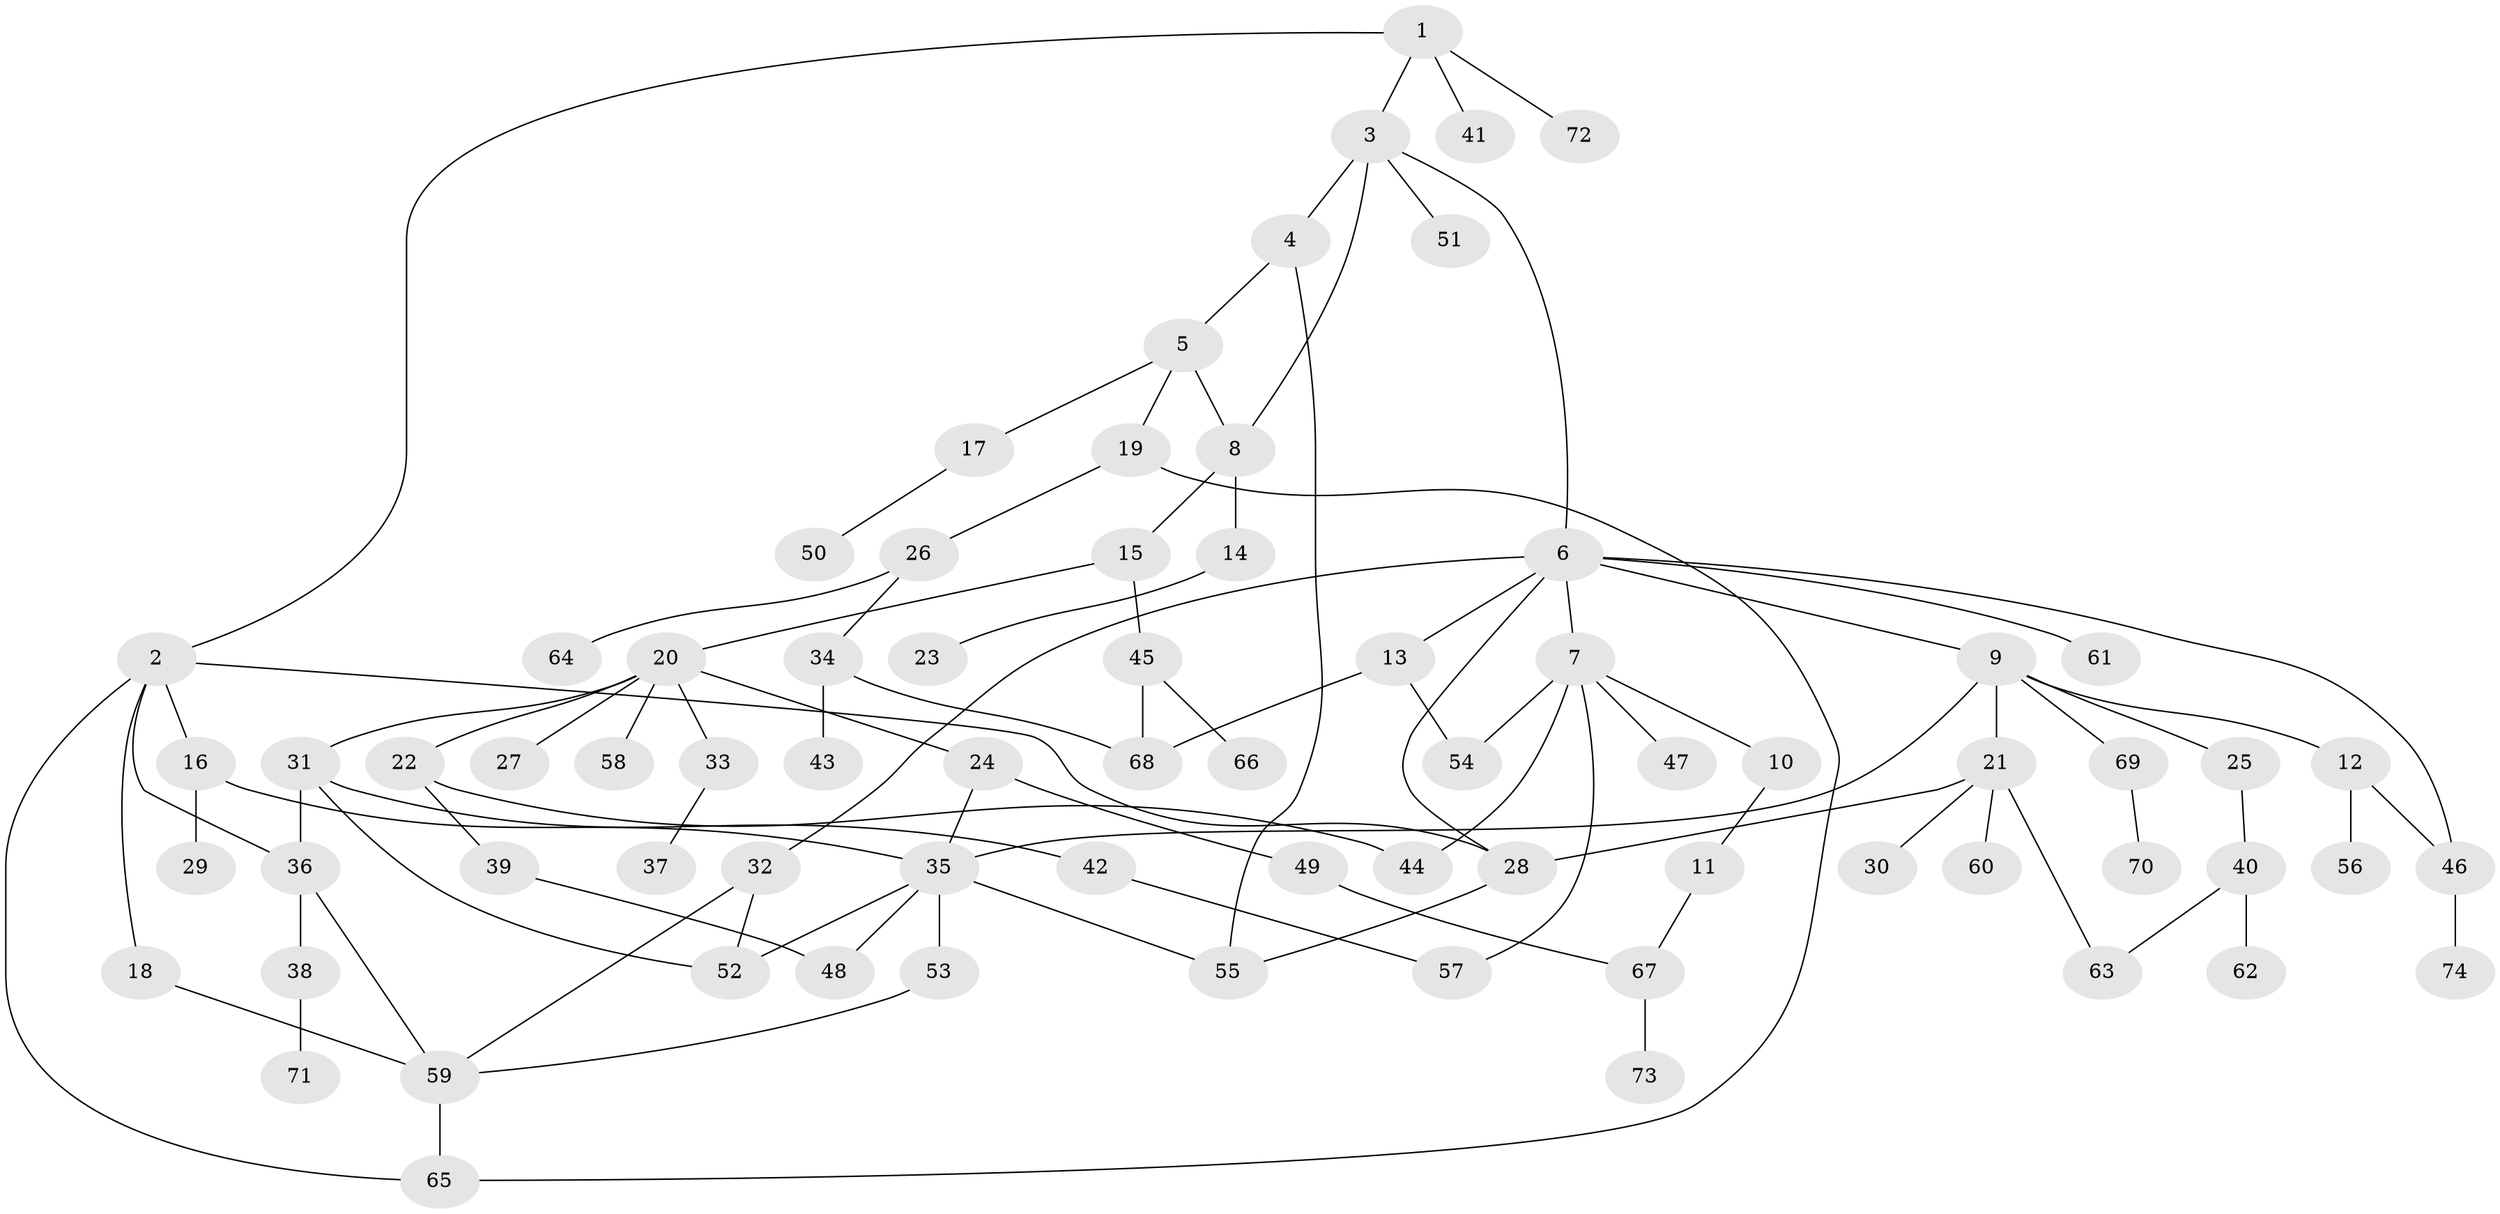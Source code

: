 // Generated by graph-tools (version 1.1) at 2025/10/02/27/25 16:10:54]
// undirected, 74 vertices, 97 edges
graph export_dot {
graph [start="1"]
  node [color=gray90,style=filled];
  1;
  2;
  3;
  4;
  5;
  6;
  7;
  8;
  9;
  10;
  11;
  12;
  13;
  14;
  15;
  16;
  17;
  18;
  19;
  20;
  21;
  22;
  23;
  24;
  25;
  26;
  27;
  28;
  29;
  30;
  31;
  32;
  33;
  34;
  35;
  36;
  37;
  38;
  39;
  40;
  41;
  42;
  43;
  44;
  45;
  46;
  47;
  48;
  49;
  50;
  51;
  52;
  53;
  54;
  55;
  56;
  57;
  58;
  59;
  60;
  61;
  62;
  63;
  64;
  65;
  66;
  67;
  68;
  69;
  70;
  71;
  72;
  73;
  74;
  1 -- 2;
  1 -- 3;
  1 -- 41;
  1 -- 72;
  2 -- 16;
  2 -- 18;
  2 -- 36;
  2 -- 65;
  2 -- 28;
  3 -- 4;
  3 -- 6;
  3 -- 8;
  3 -- 51;
  4 -- 5;
  4 -- 55;
  5 -- 17;
  5 -- 19;
  5 -- 8;
  6 -- 7;
  6 -- 9;
  6 -- 13;
  6 -- 28;
  6 -- 32;
  6 -- 61;
  6 -- 46;
  7 -- 10;
  7 -- 47;
  7 -- 54;
  7 -- 57;
  7 -- 44;
  8 -- 14;
  8 -- 15;
  9 -- 12;
  9 -- 21;
  9 -- 25;
  9 -- 69;
  9 -- 35;
  10 -- 11;
  11 -- 67;
  12 -- 46;
  12 -- 56;
  13 -- 68;
  13 -- 54;
  14 -- 23;
  15 -- 20;
  15 -- 45;
  16 -- 29;
  16 -- 35;
  17 -- 50;
  18 -- 59;
  19 -- 26;
  19 -- 65;
  20 -- 22;
  20 -- 24;
  20 -- 27;
  20 -- 31;
  20 -- 33;
  20 -- 58;
  21 -- 30;
  21 -- 60;
  21 -- 28;
  21 -- 63;
  22 -- 39;
  22 -- 44;
  24 -- 35;
  24 -- 49;
  25 -- 40;
  26 -- 34;
  26 -- 64;
  28 -- 55;
  31 -- 42;
  31 -- 52;
  31 -- 36;
  32 -- 59;
  32 -- 52;
  33 -- 37;
  34 -- 43;
  34 -- 68;
  35 -- 53;
  35 -- 52;
  35 -- 55;
  35 -- 48;
  36 -- 38;
  36 -- 59;
  38 -- 71;
  39 -- 48;
  40 -- 62;
  40 -- 63;
  42 -- 57;
  45 -- 66;
  45 -- 68;
  46 -- 74;
  49 -- 67;
  53 -- 59;
  59 -- 65;
  67 -- 73;
  69 -- 70;
}
